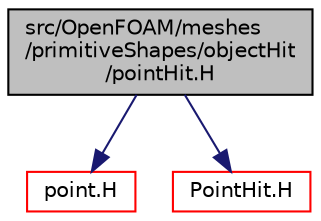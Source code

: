 digraph "src/OpenFOAM/meshes/primitiveShapes/objectHit/pointHit.H"
{
  bgcolor="transparent";
  edge [fontname="Helvetica",fontsize="10",labelfontname="Helvetica",labelfontsize="10"];
  node [fontname="Helvetica",fontsize="10",shape=record];
  Node0 [label="src/OpenFOAM/meshes\l/primitiveShapes/objectHit\l/pointHit.H",height=0.2,width=0.4,color="black", fillcolor="grey75", style="filled", fontcolor="black"];
  Node0 -> Node1 [color="midnightblue",fontsize="10",style="solid",fontname="Helvetica"];
  Node1 [label="point.H",height=0.2,width=0.4,color="red",URL="$a12827.html"];
  Node0 -> Node58 [color="midnightblue",fontsize="10",style="solid",fontname="Helvetica"];
  Node58 [label="PointHit.H",height=0.2,width=0.4,color="red",URL="$a12800.html"];
}
